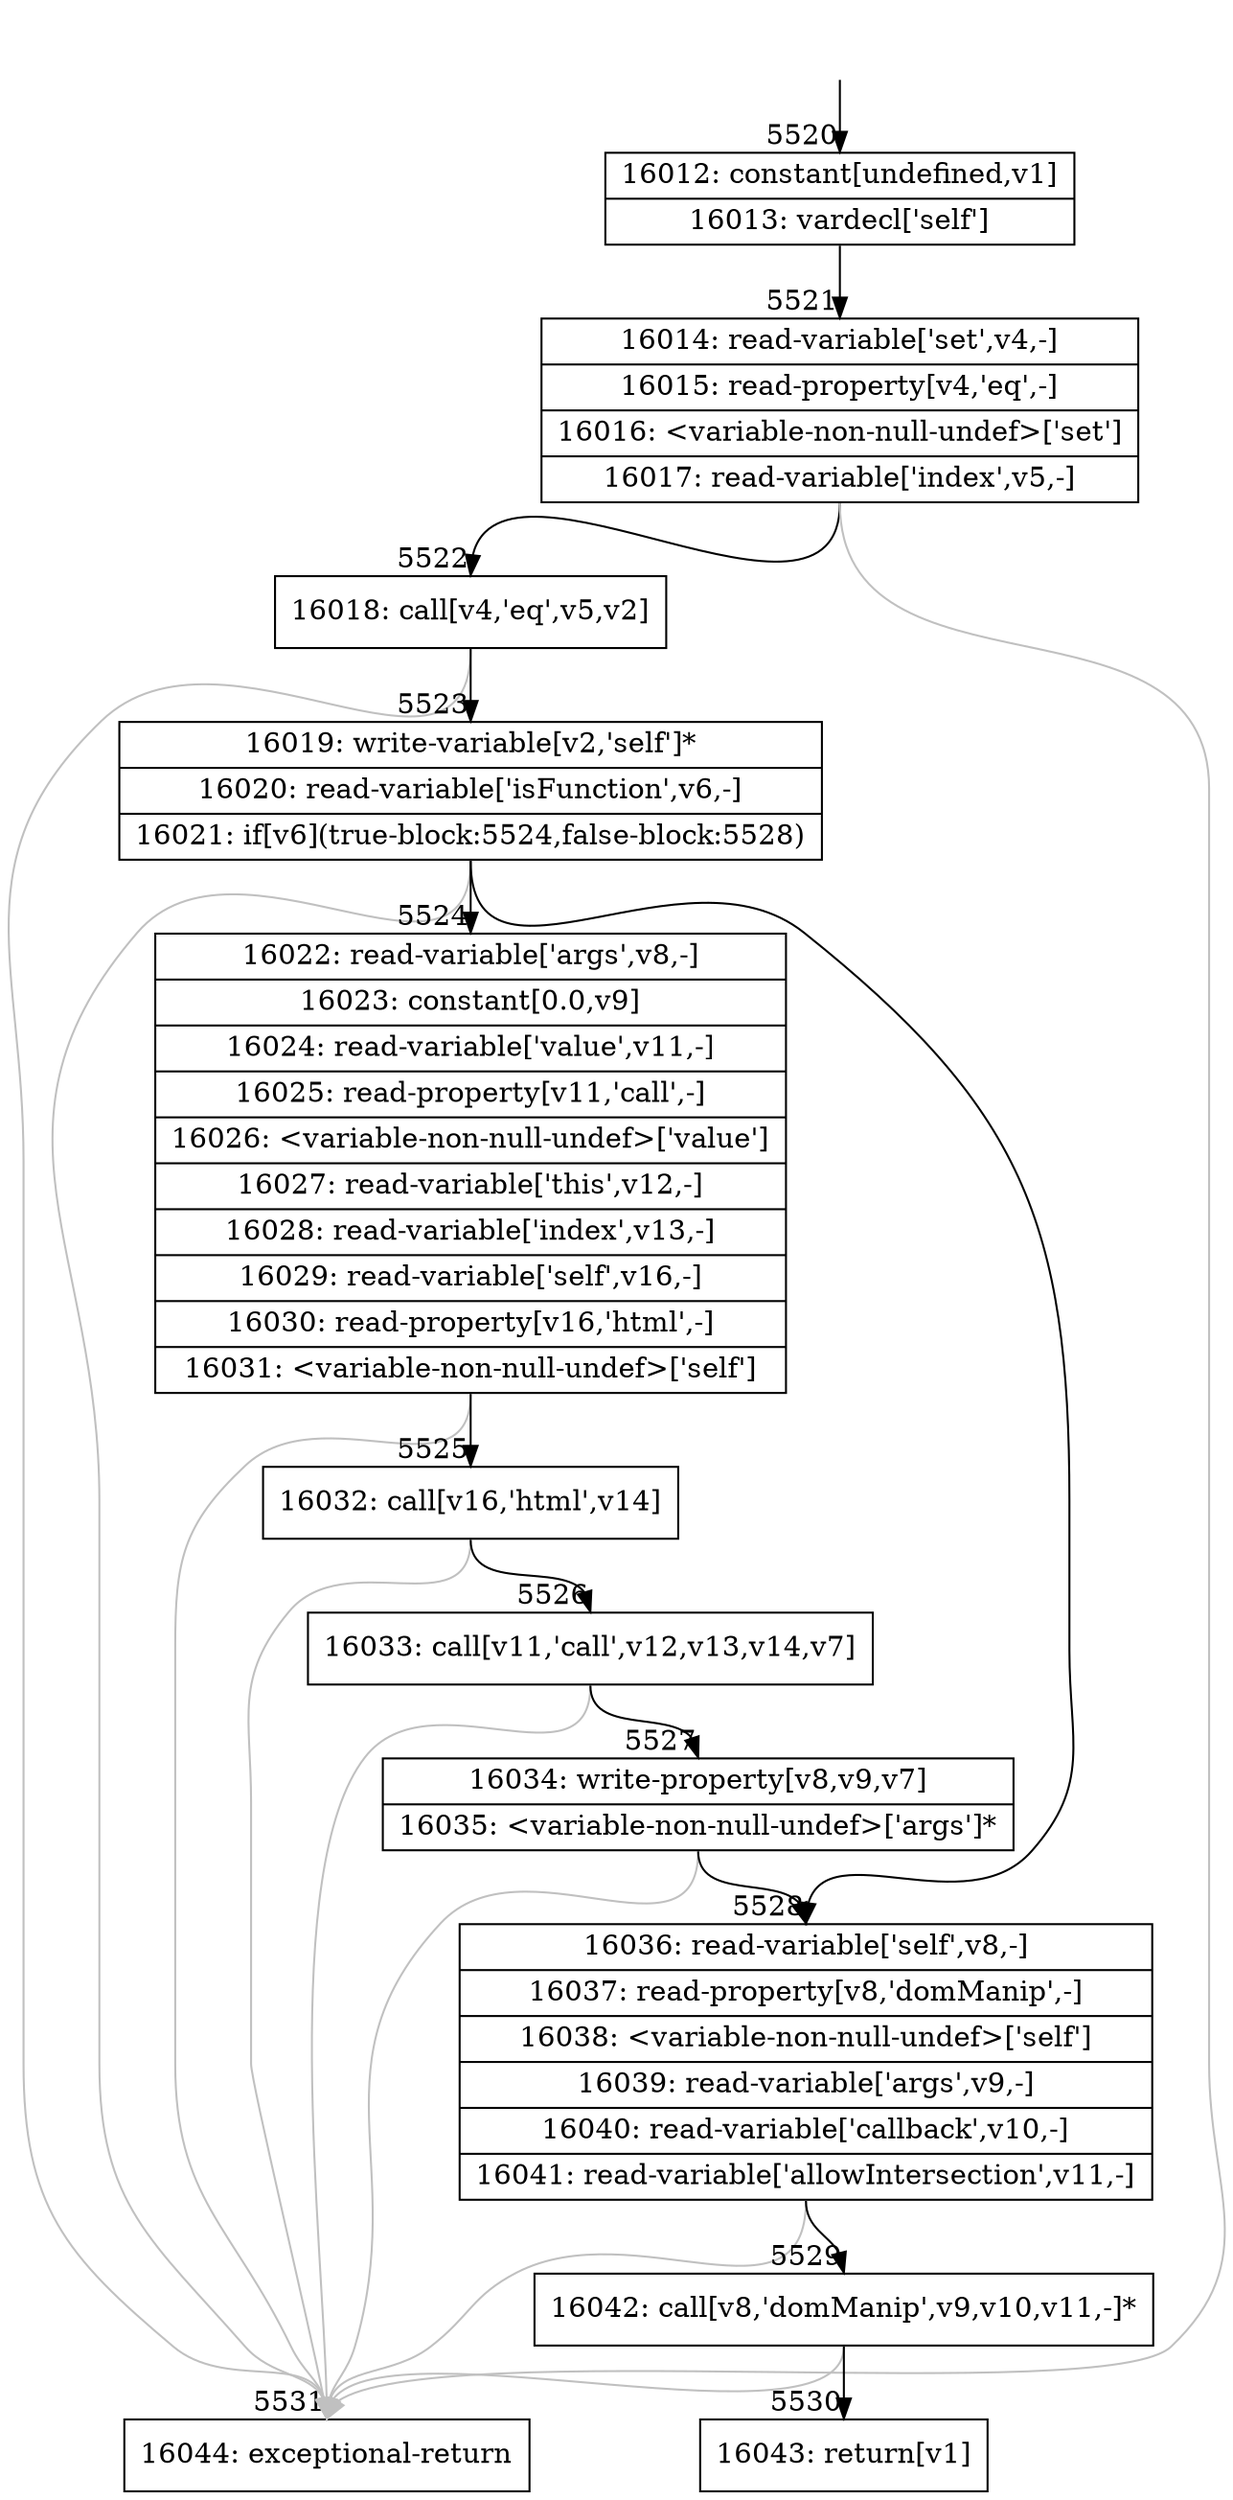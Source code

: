 digraph {
rankdir="TD"
BB_entry368[shape=none,label=""];
BB_entry368 -> BB5520 [tailport=s, headport=n, headlabel="    5520"]
BB5520 [shape=record label="{16012: constant[undefined,v1]|16013: vardecl['self']}" ] 
BB5520 -> BB5521 [tailport=s, headport=n, headlabel="      5521"]
BB5521 [shape=record label="{16014: read-variable['set',v4,-]|16015: read-property[v4,'eq',-]|16016: \<variable-non-null-undef\>['set']|16017: read-variable['index',v5,-]}" ] 
BB5521 -> BB5522 [tailport=s, headport=n, headlabel="      5522"]
BB5521 -> BB5531 [tailport=s, headport=n, color=gray, headlabel="      5531"]
BB5522 [shape=record label="{16018: call[v4,'eq',v5,v2]}" ] 
BB5522 -> BB5523 [tailport=s, headport=n, headlabel="      5523"]
BB5522 -> BB5531 [tailport=s, headport=n, color=gray]
BB5523 [shape=record label="{16019: write-variable[v2,'self']*|16020: read-variable['isFunction',v6,-]|16021: if[v6](true-block:5524,false-block:5528)}" ] 
BB5523 -> BB5524 [tailport=s, headport=n, headlabel="      5524"]
BB5523 -> BB5528 [tailport=s, headport=n, headlabel="      5528"]
BB5523 -> BB5531 [tailport=s, headport=n, color=gray]
BB5524 [shape=record label="{16022: read-variable['args',v8,-]|16023: constant[0.0,v9]|16024: read-variable['value',v11,-]|16025: read-property[v11,'call',-]|16026: \<variable-non-null-undef\>['value']|16027: read-variable['this',v12,-]|16028: read-variable['index',v13,-]|16029: read-variable['self',v16,-]|16030: read-property[v16,'html',-]|16031: \<variable-non-null-undef\>['self']}" ] 
BB5524 -> BB5525 [tailport=s, headport=n, headlabel="      5525"]
BB5524 -> BB5531 [tailport=s, headport=n, color=gray]
BB5525 [shape=record label="{16032: call[v16,'html',v14]}" ] 
BB5525 -> BB5526 [tailport=s, headport=n, headlabel="      5526"]
BB5525 -> BB5531 [tailport=s, headport=n, color=gray]
BB5526 [shape=record label="{16033: call[v11,'call',v12,v13,v14,v7]}" ] 
BB5526 -> BB5527 [tailport=s, headport=n, headlabel="      5527"]
BB5526 -> BB5531 [tailport=s, headport=n, color=gray]
BB5527 [shape=record label="{16034: write-property[v8,v9,v7]|16035: \<variable-non-null-undef\>['args']*}" ] 
BB5527 -> BB5528 [tailport=s, headport=n]
BB5527 -> BB5531 [tailport=s, headport=n, color=gray]
BB5528 [shape=record label="{16036: read-variable['self',v8,-]|16037: read-property[v8,'domManip',-]|16038: \<variable-non-null-undef\>['self']|16039: read-variable['args',v9,-]|16040: read-variable['callback',v10,-]|16041: read-variable['allowIntersection',v11,-]}" ] 
BB5528 -> BB5529 [tailport=s, headport=n, headlabel="      5529"]
BB5528 -> BB5531 [tailport=s, headport=n, color=gray]
BB5529 [shape=record label="{16042: call[v8,'domManip',v9,v10,v11,-]*}" ] 
BB5529 -> BB5530 [tailport=s, headport=n, headlabel="      5530"]
BB5529 -> BB5531 [tailport=s, headport=n, color=gray]
BB5530 [shape=record label="{16043: return[v1]}" ] 
BB5531 [shape=record label="{16044: exceptional-return}" ] 
}

